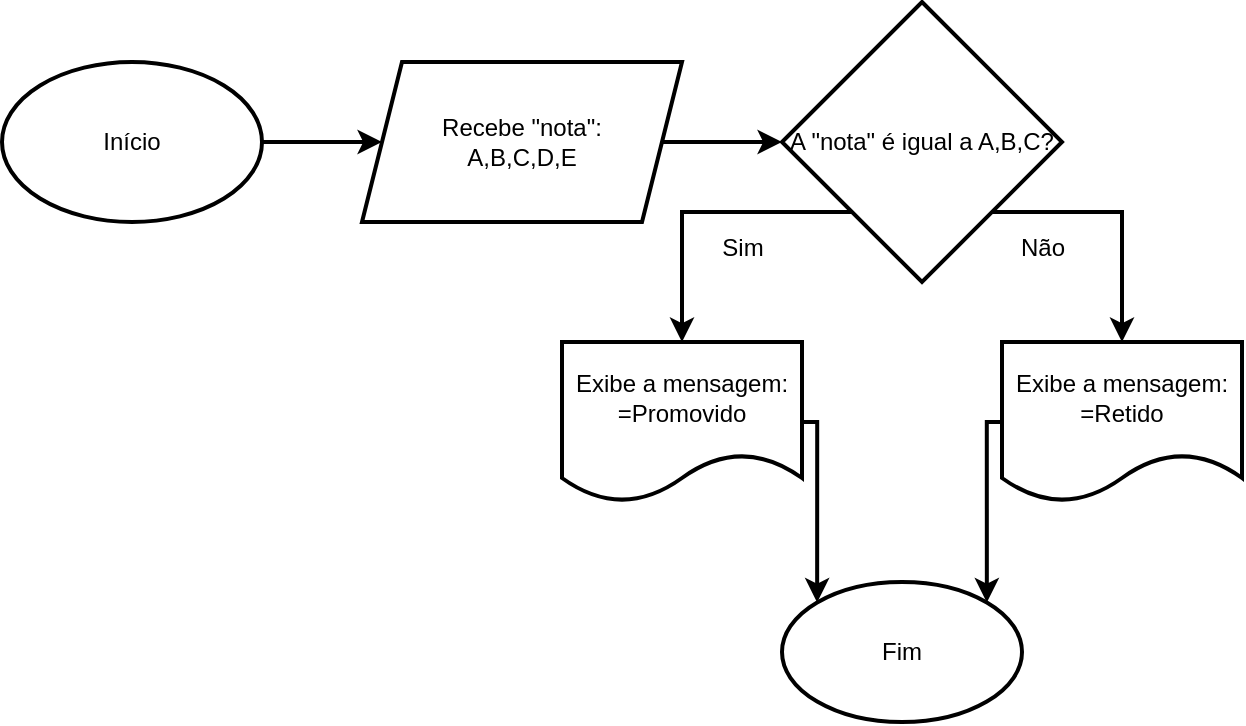 <mxfile version="26.0.16">
  <diagram name="Page-1" id="DKQCENVJ7knnAqa02bN2">
    <mxGraphModel dx="605" dy="350" grid="1" gridSize="10" guides="1" tooltips="1" connect="1" arrows="1" fold="1" page="1" pageScale="1" pageWidth="850" pageHeight="1100" math="0" shadow="0">
      <root>
        <mxCell id="0" />
        <mxCell id="1" parent="0" />
        <mxCell id="PO5O308o9J2wlEK242Sw-4" value="" style="edgeStyle=orthogonalEdgeStyle;rounded=0;orthogonalLoop=1;jettySize=auto;html=1;strokeWidth=2;" parent="1" source="PO5O308o9J2wlEK242Sw-1" target="PO5O308o9J2wlEK242Sw-2" edge="1">
          <mxGeometry relative="1" as="geometry" />
        </mxCell>
        <mxCell id="PO5O308o9J2wlEK242Sw-1" value="Início" style="ellipse;whiteSpace=wrap;html=1;strokeWidth=2;" parent="1" vertex="1">
          <mxGeometry x="320" y="240" width="130" height="80" as="geometry" />
        </mxCell>
        <mxCell id="PO5O308o9J2wlEK242Sw-6" value="" style="edgeStyle=orthogonalEdgeStyle;rounded=0;orthogonalLoop=1;jettySize=auto;html=1;strokeWidth=2;" parent="1" source="PO5O308o9J2wlEK242Sw-2" target="PO5O308o9J2wlEK242Sw-5" edge="1">
          <mxGeometry relative="1" as="geometry" />
        </mxCell>
        <mxCell id="PO5O308o9J2wlEK242Sw-2" value="Recebe &quot;nota&quot;:&lt;br&gt;A,B,C,D,E" style="shape=parallelogram;perimeter=parallelogramPerimeter;whiteSpace=wrap;html=1;fixedSize=1;strokeWidth=2;" parent="1" vertex="1">
          <mxGeometry x="500" y="240" width="160" height="80" as="geometry" />
        </mxCell>
        <mxCell id="PO5O308o9J2wlEK242Sw-9" style="edgeStyle=orthogonalEdgeStyle;rounded=0;orthogonalLoop=1;jettySize=auto;html=1;exitX=0;exitY=1;exitDx=0;exitDy=0;entryX=0.5;entryY=0;entryDx=0;entryDy=0;strokeWidth=2;" parent="1" source="PO5O308o9J2wlEK242Sw-5" target="PO5O308o9J2wlEK242Sw-7" edge="1">
          <mxGeometry relative="1" as="geometry">
            <Array as="points">
              <mxPoint x="660" y="315" />
            </Array>
          </mxGeometry>
        </mxCell>
        <mxCell id="PO5O308o9J2wlEK242Sw-11" style="edgeStyle=orthogonalEdgeStyle;rounded=0;orthogonalLoop=1;jettySize=auto;html=1;exitX=1;exitY=1;exitDx=0;exitDy=0;entryX=0.5;entryY=0;entryDx=0;entryDy=0;strokeWidth=2;" parent="1" source="PO5O308o9J2wlEK242Sw-5" target="PO5O308o9J2wlEK242Sw-8" edge="1">
          <mxGeometry relative="1" as="geometry">
            <Array as="points">
              <mxPoint x="880" y="315" />
            </Array>
          </mxGeometry>
        </mxCell>
        <mxCell id="PO5O308o9J2wlEK242Sw-5" value="A &quot;nota&quot; é igual a A,B,C?" style="rhombus;whiteSpace=wrap;html=1;strokeWidth=2;" parent="1" vertex="1">
          <mxGeometry x="710" y="210" width="140" height="140" as="geometry" />
        </mxCell>
        <mxCell id="PO5O308o9J2wlEK242Sw-19" style="edgeStyle=orthogonalEdgeStyle;rounded=0;orthogonalLoop=1;jettySize=auto;html=1;exitX=1;exitY=0.5;exitDx=0;exitDy=0;entryX=0;entryY=0;entryDx=0;entryDy=0;strokeWidth=2;" parent="1" source="PO5O308o9J2wlEK242Sw-7" target="PO5O308o9J2wlEK242Sw-14" edge="1">
          <mxGeometry relative="1" as="geometry">
            <Array as="points">
              <mxPoint x="727" y="420" />
            </Array>
          </mxGeometry>
        </mxCell>
        <mxCell id="PO5O308o9J2wlEK242Sw-7" value="&lt;div&gt;Exibe a mensagem:&lt;/div&gt;=Promovido" style="shape=document;whiteSpace=wrap;html=1;boundedLbl=1;strokeWidth=2;" parent="1" vertex="1">
          <mxGeometry x="600" y="380" width="120" height="80" as="geometry" />
        </mxCell>
        <mxCell id="PO5O308o9J2wlEK242Sw-20" style="edgeStyle=orthogonalEdgeStyle;rounded=0;orthogonalLoop=1;jettySize=auto;html=1;exitX=0;exitY=0.5;exitDx=0;exitDy=0;entryX=1;entryY=0;entryDx=0;entryDy=0;strokeWidth=2;" parent="1" source="PO5O308o9J2wlEK242Sw-8" target="PO5O308o9J2wlEK242Sw-14" edge="1">
          <mxGeometry relative="1" as="geometry">
            <Array as="points">
              <mxPoint x="813" y="420" />
            </Array>
          </mxGeometry>
        </mxCell>
        <mxCell id="PO5O308o9J2wlEK242Sw-8" value="&lt;div&gt;Exibe a mensagem:&lt;/div&gt;=Retido" style="shape=document;whiteSpace=wrap;html=1;boundedLbl=1;strokeWidth=2;" parent="1" vertex="1">
          <mxGeometry x="820" y="380" width="120" height="80" as="geometry" />
        </mxCell>
        <mxCell id="PO5O308o9J2wlEK242Sw-12" value="Sim" style="text;html=1;align=center;verticalAlign=middle;resizable=0;points=[];autosize=1;strokeColor=none;fillColor=none;" parent="1" vertex="1">
          <mxGeometry x="670" y="318" width="40" height="30" as="geometry" />
        </mxCell>
        <mxCell id="PO5O308o9J2wlEK242Sw-13" value="Não" style="text;html=1;align=center;verticalAlign=middle;resizable=0;points=[];autosize=1;strokeColor=none;fillColor=none;" parent="1" vertex="1">
          <mxGeometry x="815" y="318" width="50" height="30" as="geometry" />
        </mxCell>
        <mxCell id="PO5O308o9J2wlEK242Sw-14" value="Fim" style="ellipse;whiteSpace=wrap;html=1;strokeWidth=2;" parent="1" vertex="1">
          <mxGeometry x="710" y="500" width="120" height="70" as="geometry" />
        </mxCell>
      </root>
    </mxGraphModel>
  </diagram>
</mxfile>
